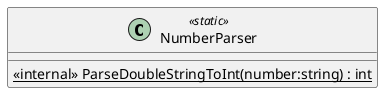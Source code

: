 @startuml
class NumberParser <<static>> {
    <<internal>> {static} ParseDoubleStringToInt(number:string) : int
}
@enduml
